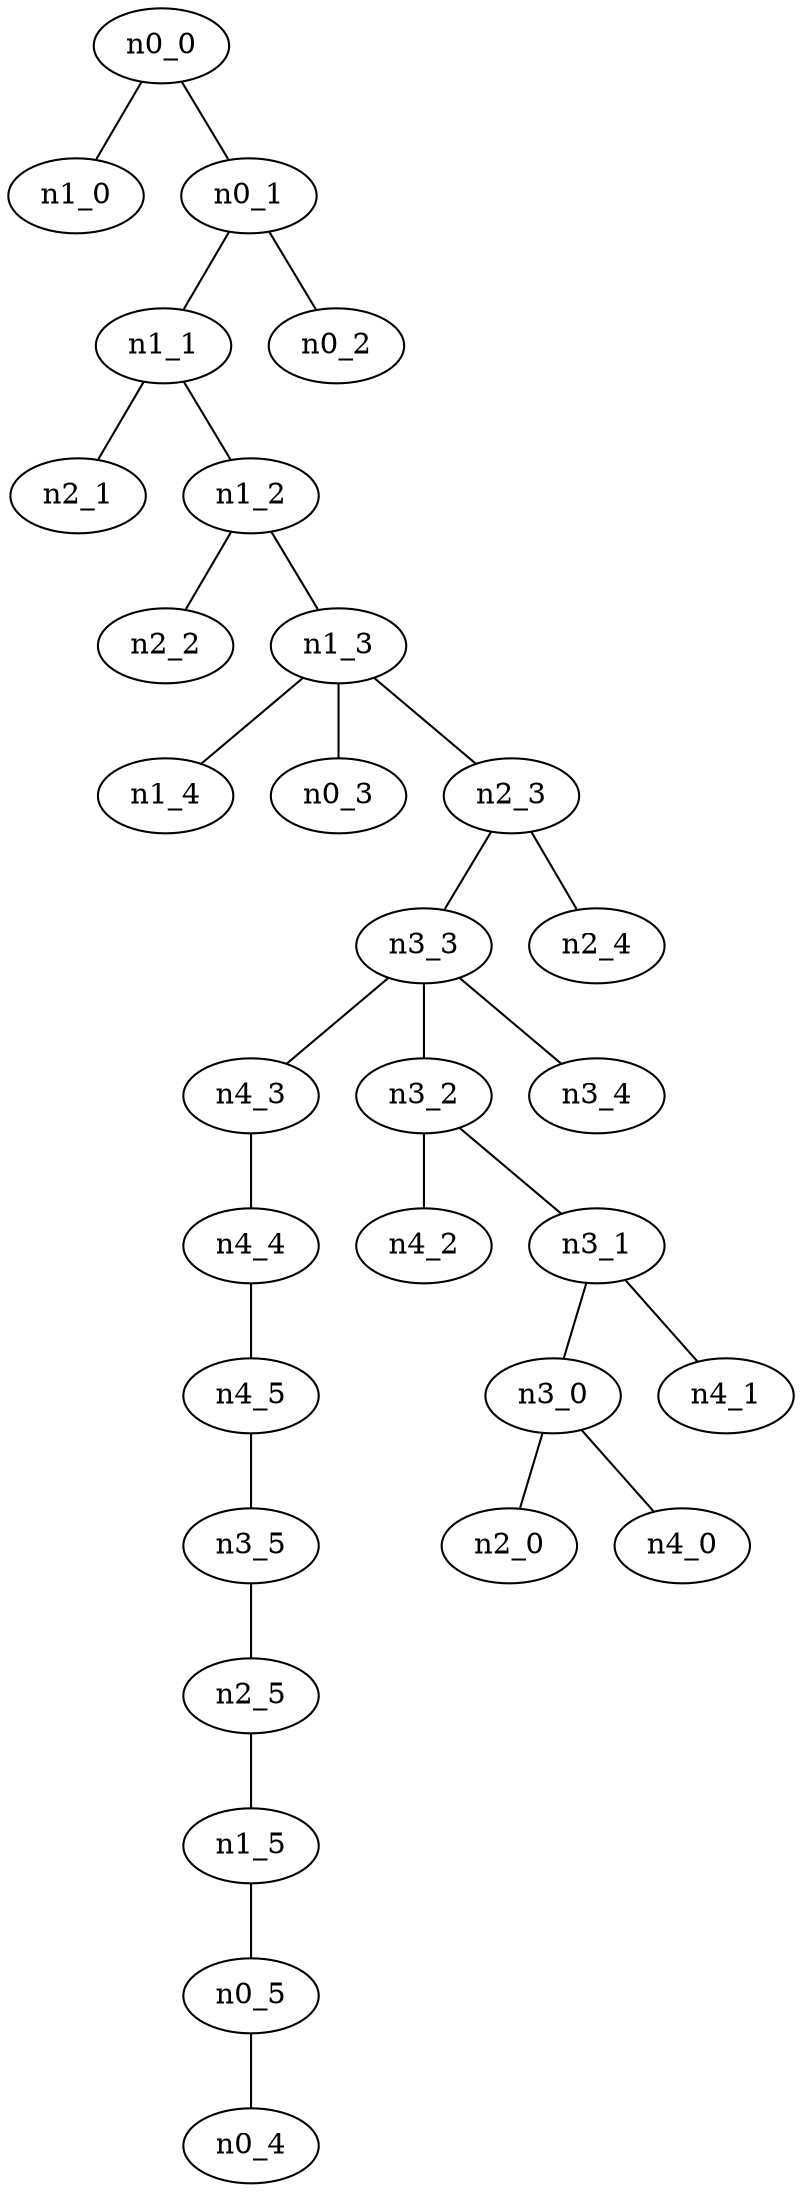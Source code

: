 graph G {
"n4_3";
"n1_0";
"n3_3";
"n3_0";
"n4_4";
"n4_5";
"n2_0";
"n4_1";
"n2_2";
"n1_3";
"n0_5";
"n2_5";
"n4_2";
"n1_4";
"n3_5";
"n3_2";
"n2_4";
"n1_1";
"n0_3";
"n4_0";
"n0_4";
"n3_4";
"n2_1";
"n0_0";
"n1_5";
"n3_1";
"n2_3";
"n0_1";
"n1_2";
"n0_2";
    "n0_0" -- "n1_0";
    "n3_2" -- "n4_2";
    "n3_1" -- "n4_1";
    "n1_3" -- "n0_3";
    "n0_5" -- "n0_4";
    "n4_4" -- "n4_5";
    "n1_2" -- "n2_2";
    "n2_3" -- "n2_4";
    "n3_2" -- "n3_1";
    "n3_3" -- "n3_4";
    "n2_5" -- "n1_5";
    "n1_5" -- "n0_5";
    "n0_0" -- "n0_1";
    "n1_1" -- "n2_1";
    "n1_2" -- "n1_3";
    "n3_3" -- "n4_3";
    "n1_3" -- "n1_4";
    "n3_0" -- "n2_0";
    "n3_0" -- "n4_0";
    "n3_3" -- "n3_2";
    "n3_5" -- "n2_5";
    "n1_1" -- "n1_2";
    "n4_5" -- "n3_5";
    "n1_3" -- "n2_3";
    "n3_1" -- "n3_0";
    "n2_3" -- "n3_3";
    "n4_3" -- "n4_4";
    "n0_1" -- "n0_2";
    "n0_1" -- "n1_1";
}
